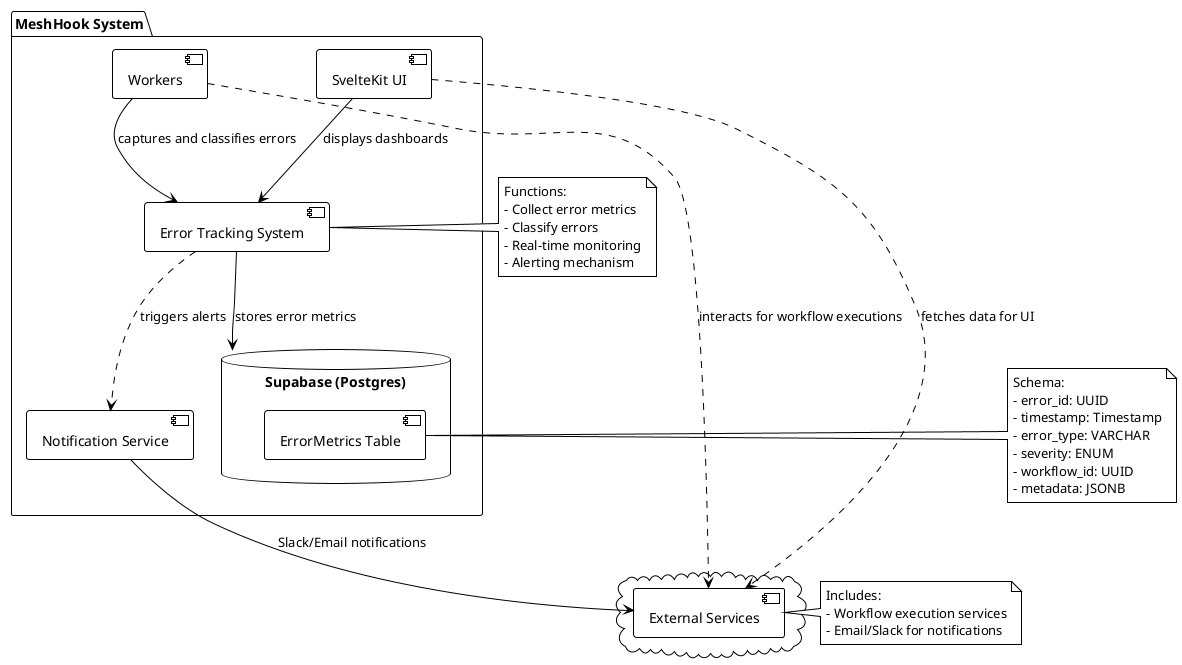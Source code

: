 @startuml
!theme plain

package "MeshHook System" {
    [Workers] --> [Error Tracking System] : captures and classifies errors
    [SvelteKit UI] --> [Error Tracking System] : displays dashboards
    database "Supabase (Postgres)" {
        [ErrorMetrics Table]
    }
    [Error Tracking System] --> [Supabase (Postgres)] : stores error metrics
    [Error Tracking System] ..> [Notification Service] : triggers alerts
}

cloud {
    [External Services]
    [Notification Service] --> [External Services] : Slack/Email notifications
}

[Workers] ..> [External Services] : interacts for workflow executions
[SvelteKit UI] ..> [External Services] : fetches data for UI

note right of [Error Tracking System]
  Functions:
  - Collect error metrics
  - Classify errors
  - Real-time monitoring
  - Alerting mechanism
end note

note right of [ErrorMetrics Table]
  Schema:
  - error_id: UUID
  - timestamp: Timestamp
  - error_type: VARCHAR
  - severity: ENUM
  - workflow_id: UUID
  - metadata: JSONB
end note

note right of [External Services]
  Includes:
  - Workflow execution services
  - Email/Slack for notifications
end note

@enduml